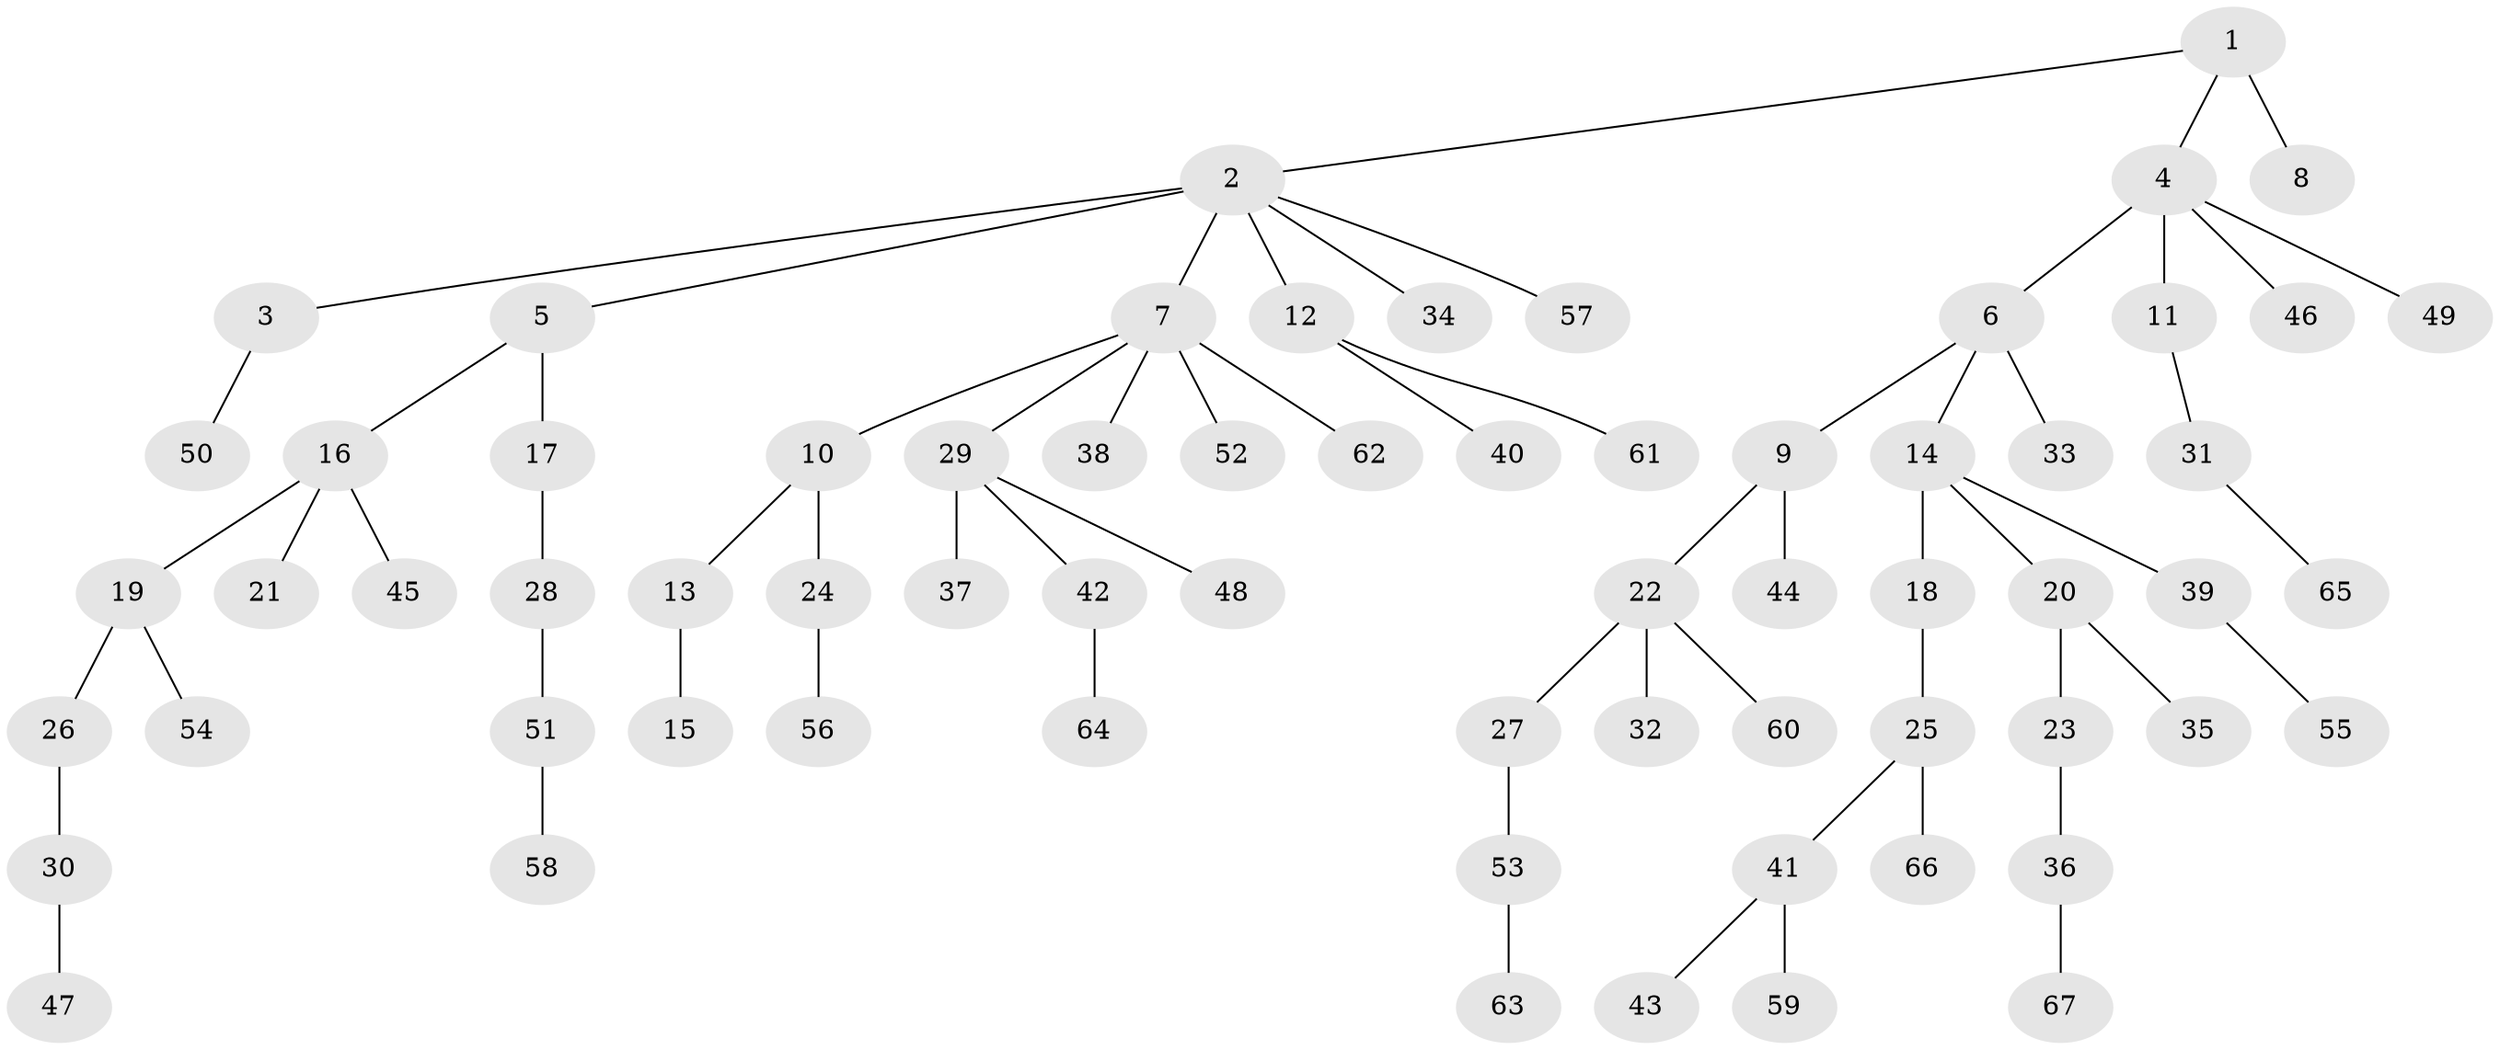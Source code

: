 // original degree distribution, {3: 0.13846153846153847, 5: 0.038461538461538464, 6: 0.015384615384615385, 4: 0.05384615384615385, 7: 0.007692307692307693, 2: 0.2692307692307692, 1: 0.47692307692307695}
// Generated by graph-tools (version 1.1) at 2025/36/03/09/25 02:36:43]
// undirected, 67 vertices, 66 edges
graph export_dot {
graph [start="1"]
  node [color=gray90,style=filled];
  1;
  2;
  3;
  4;
  5;
  6;
  7;
  8;
  9;
  10;
  11;
  12;
  13;
  14;
  15;
  16;
  17;
  18;
  19;
  20;
  21;
  22;
  23;
  24;
  25;
  26;
  27;
  28;
  29;
  30;
  31;
  32;
  33;
  34;
  35;
  36;
  37;
  38;
  39;
  40;
  41;
  42;
  43;
  44;
  45;
  46;
  47;
  48;
  49;
  50;
  51;
  52;
  53;
  54;
  55;
  56;
  57;
  58;
  59;
  60;
  61;
  62;
  63;
  64;
  65;
  66;
  67;
  1 -- 2 [weight=1.0];
  1 -- 4 [weight=1.0];
  1 -- 8 [weight=2.0];
  2 -- 3 [weight=1.0];
  2 -- 5 [weight=1.0];
  2 -- 7 [weight=2.0];
  2 -- 12 [weight=1.0];
  2 -- 34 [weight=1.0];
  2 -- 57 [weight=1.0];
  3 -- 50 [weight=1.0];
  4 -- 6 [weight=1.0];
  4 -- 11 [weight=1.0];
  4 -- 46 [weight=1.0];
  4 -- 49 [weight=1.0];
  5 -- 16 [weight=1.0];
  5 -- 17 [weight=1.0];
  6 -- 9 [weight=1.0];
  6 -- 14 [weight=1.0];
  6 -- 33 [weight=1.0];
  7 -- 10 [weight=1.0];
  7 -- 29 [weight=1.0];
  7 -- 38 [weight=1.0];
  7 -- 52 [weight=1.0];
  7 -- 62 [weight=1.0];
  9 -- 22 [weight=1.0];
  9 -- 44 [weight=1.0];
  10 -- 13 [weight=1.0];
  10 -- 24 [weight=1.0];
  11 -- 31 [weight=2.0];
  12 -- 40 [weight=1.0];
  12 -- 61 [weight=1.0];
  13 -- 15 [weight=1.0];
  14 -- 18 [weight=4.0];
  14 -- 20 [weight=1.0];
  14 -- 39 [weight=1.0];
  16 -- 19 [weight=2.0];
  16 -- 21 [weight=1.0];
  16 -- 45 [weight=1.0];
  17 -- 28 [weight=1.0];
  18 -- 25 [weight=1.0];
  19 -- 26 [weight=1.0];
  19 -- 54 [weight=1.0];
  20 -- 23 [weight=1.0];
  20 -- 35 [weight=1.0];
  22 -- 27 [weight=1.0];
  22 -- 32 [weight=1.0];
  22 -- 60 [weight=1.0];
  23 -- 36 [weight=1.0];
  24 -- 56 [weight=1.0];
  25 -- 41 [weight=1.0];
  25 -- 66 [weight=1.0];
  26 -- 30 [weight=1.0];
  27 -- 53 [weight=1.0];
  28 -- 51 [weight=1.0];
  29 -- 37 [weight=1.0];
  29 -- 42 [weight=1.0];
  29 -- 48 [weight=1.0];
  30 -- 47 [weight=1.0];
  31 -- 65 [weight=1.0];
  36 -- 67 [weight=1.0];
  39 -- 55 [weight=1.0];
  41 -- 43 [weight=1.0];
  41 -- 59 [weight=2.0];
  42 -- 64 [weight=1.0];
  51 -- 58 [weight=1.0];
  53 -- 63 [weight=1.0];
}
